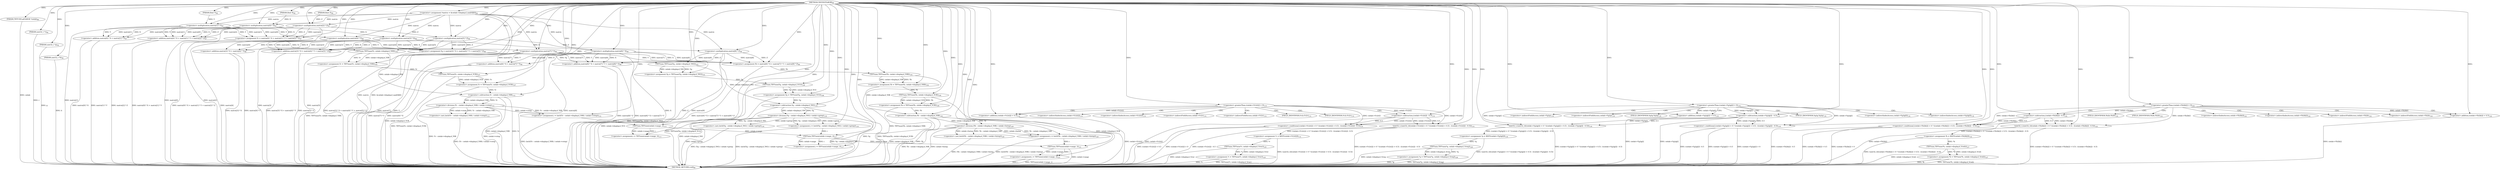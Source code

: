 digraph "TIFFXYZToRGB" {  
"6657" [label = <(METHOD,TIFFXYZToRGB)<SUB>89</SUB>> ]
"6971" [label = <(METHOD_RETURN,void)<SUB>89</SUB>> ]
"6658" [label = <(PARAM,TIFFCIELabToRGB *cielab)<SUB>89</SUB>> ]
"6659" [label = <(PARAM,float X)<SUB>89</SUB>> ]
"6660" [label = <(PARAM,float Y)<SUB>89</SUB>> ]
"6661" [label = <(PARAM,float Z)<SUB>89</SUB>> ]
"6662" [label = <(PARAM,uint32_t *r)<SUB>90</SUB>> ]
"6663" [label = <(PARAM,uint32_t *g)<SUB>90</SUB>> ]
"6664" [label = <(PARAM,uint32_t *b)<SUB>90</SUB>> ]
"6671" [label = <(&lt;operator&gt;.assignment,*matrix = &amp;cielab-&gt;display.d_mat[0][0])<SUB>94</SUB>> ]
"6683" [label = <(&lt;operator&gt;.assignment,Yr = matrix[0] * X + matrix[1] * Y + matrix[2] * Z)<SUB>97</SUB>> ]
"6702" [label = <(&lt;operator&gt;.assignment,Yg = matrix[3] * X + matrix[4] * Y + matrix[5] * Z)<SUB>98</SUB>> ]
"6721" [label = <(&lt;operator&gt;.assignment,Yb = matrix[6] * X + matrix[7] * Y + matrix[8] * Z)<SUB>99</SUB>> ]
"6740" [label = <(&lt;operator&gt;.assignment,Yr = TIFFmax(Yr, cielab-&gt;display.d_Y0R))<SUB>102</SUB>> ]
"6749" [label = <(&lt;operator&gt;.assignment,Yg = TIFFmax(Yg, cielab-&gt;display.d_Y0G))<SUB>103</SUB>> ]
"6758" [label = <(&lt;operator&gt;.assignment,Yb = TIFFmax(Yb, cielab-&gt;display.d_Y0B))<SUB>104</SUB>> ]
"6767" [label = <(&lt;operator&gt;.assignment,Yr = TIFFmin(Yr, cielab-&gt;display.d_YCR))<SUB>107</SUB>> ]
"6776" [label = <(&lt;operator&gt;.assignment,Yg = TIFFmin(Yg, cielab-&gt;display.d_YCG))<SUB>108</SUB>> ]
"6785" [label = <(&lt;operator&gt;.assignment,Yb = TIFFmin(Yb, cielab-&gt;display.d_YCB))<SUB>109</SUB>> ]
"6794" [label = <(&lt;operator&gt;.assignment,i = (int)((Yr - cielab-&gt;display.d_Y0R) / cielab-&gt;rstep))<SUB>112</SUB>> ]
"6809" [label = <(&lt;operator&gt;.assignment,i = TIFFmin(cielab-&gt;range, i))<SUB>113</SUB>> ]
"6816" [label = <(&lt;operator&gt;.assignment,*r = RINT(cielab-&gt;Yr2r[i]))<SUB>114</SUB>> ]
"6842" [label = <(&lt;operator&gt;.assignment,i = (int)((Yg - cielab-&gt;display.d_Y0G) / cielab-&gt;gstep))<SUB>116</SUB>> ]
"6857" [label = <(&lt;operator&gt;.assignment,i = TIFFmin(cielab-&gt;range, i))<SUB>117</SUB>> ]
"6864" [label = <(&lt;operator&gt;.assignment,*g = RINT(cielab-&gt;Yg2g[i]))<SUB>118</SUB>> ]
"6890" [label = <(&lt;operator&gt;.assignment,i = (int)((Yb - cielab-&gt;display.d_Y0B) / cielab-&gt;bstep))<SUB>120</SUB>> ]
"6905" [label = <(&lt;operator&gt;.assignment,i = TIFFmin(cielab-&gt;range, i))<SUB>121</SUB>> ]
"6912" [label = <(&lt;operator&gt;.assignment,*b = RINT(cielab-&gt;Yb2b[i]))<SUB>122</SUB>> ]
"6938" [label = <(&lt;operator&gt;.assignment,*r = TIFFmin(*r, cielab-&gt;display.d_Vrwr))<SUB>125</SUB>> ]
"6949" [label = <(&lt;operator&gt;.assignment,*g = TIFFmin(*g, cielab-&gt;display.d_Vrwg))<SUB>126</SUB>> ]
"6960" [label = <(&lt;operator&gt;.assignment,*b = TIFFmin(*b, cielab-&gt;display.d_Vrwb))<SUB>127</SUB>> ]
"6685" [label = <(&lt;operator&gt;.addition,matrix[0] * X + matrix[1] * Y + matrix[2] * Z)<SUB>97</SUB>> ]
"6704" [label = <(&lt;operator&gt;.addition,matrix[3] * X + matrix[4] * Y + matrix[5] * Z)<SUB>98</SUB>> ]
"6723" [label = <(&lt;operator&gt;.addition,matrix[6] * X + matrix[7] * Y + matrix[8] * Z)<SUB>99</SUB>> ]
"6742" [label = <(TIFFmax,TIFFmax(Yr, cielab-&gt;display.d_Y0R))<SUB>102</SUB>> ]
"6751" [label = <(TIFFmax,TIFFmax(Yg, cielab-&gt;display.d_Y0G))<SUB>103</SUB>> ]
"6760" [label = <(TIFFmax,TIFFmax(Yb, cielab-&gt;display.d_Y0B))<SUB>104</SUB>> ]
"6769" [label = <(TIFFmin,TIFFmin(Yr, cielab-&gt;display.d_YCR))<SUB>107</SUB>> ]
"6778" [label = <(TIFFmin,TIFFmin(Yg, cielab-&gt;display.d_YCG))<SUB>108</SUB>> ]
"6787" [label = <(TIFFmin,TIFFmin(Yb, cielab-&gt;display.d_YCB))<SUB>109</SUB>> ]
"6796" [label = <(&lt;operator&gt;.cast,(int)((Yr - cielab-&gt;display.d_Y0R) / cielab-&gt;rstep))<SUB>112</SUB>> ]
"6811" [label = <(TIFFmin,TIFFmin(cielab-&gt;range, i))<SUB>113</SUB>> ]
"6819" [label = <(uint32_t,(uint32_t)((cielab-&gt;Yr2r[i]) &gt; 0 ? ((cielab-&gt;Yr2r[i]) + 0.5) : ((cielab-&gt;Yr2r[i]) - 0.5)))<SUB>114</SUB>> ]
"6844" [label = <(&lt;operator&gt;.cast,(int)((Yg - cielab-&gt;display.d_Y0G) / cielab-&gt;gstep))<SUB>116</SUB>> ]
"6859" [label = <(TIFFmin,TIFFmin(cielab-&gt;range, i))<SUB>117</SUB>> ]
"6867" [label = <(uint32_t,(uint32_t)((cielab-&gt;Yg2g[i]) &gt; 0 ? ((cielab-&gt;Yg2g[i]) + 0.5) : ((cielab-&gt;Yg2g[i]) - 0.5)))<SUB>118</SUB>> ]
"6892" [label = <(&lt;operator&gt;.cast,(int)((Yb - cielab-&gt;display.d_Y0B) / cielab-&gt;bstep))<SUB>120</SUB>> ]
"6907" [label = <(TIFFmin,TIFFmin(cielab-&gt;range, i))<SUB>121</SUB>> ]
"6915" [label = <(uint32_t,(uint32_t)((cielab-&gt;Yb2b[i]) &gt; 0 ? ((cielab-&gt;Yb2b[i]) + 0.5) : ((cielab-&gt;Yb2b[i]) - 0.5)))<SUB>122</SUB>> ]
"6941" [label = <(TIFFmin,TIFFmin(*r, cielab-&gt;display.d_Vrwr))<SUB>125</SUB>> ]
"6952" [label = <(TIFFmin,TIFFmin(*g, cielab-&gt;display.d_Vrwg))<SUB>126</SUB>> ]
"6963" [label = <(TIFFmin,TIFFmin(*b, cielab-&gt;display.d_Vrwb))<SUB>127</SUB>> ]
"6686" [label = <(&lt;operator&gt;.addition,matrix[0] * X + matrix[1] * Y)<SUB>97</SUB>> ]
"6697" [label = <(&lt;operator&gt;.multiplication,matrix[2] * Z)<SUB>97</SUB>> ]
"6705" [label = <(&lt;operator&gt;.addition,matrix[3] * X + matrix[4] * Y)<SUB>98</SUB>> ]
"6716" [label = <(&lt;operator&gt;.multiplication,matrix[5] * Z)<SUB>98</SUB>> ]
"6724" [label = <(&lt;operator&gt;.addition,matrix[6] * X + matrix[7] * Y)<SUB>99</SUB>> ]
"6735" [label = <(&lt;operator&gt;.multiplication,matrix[8] * Z)<SUB>99</SUB>> ]
"6798" [label = <(&lt;operator&gt;.division,(Yr - cielab-&gt;display.d_Y0R) / cielab-&gt;rstep)<SUB>112</SUB>> ]
"6820" [label = <(&lt;operator&gt;.conditional,(cielab-&gt;Yr2r[i]) &gt; 0 ? ((cielab-&gt;Yr2r[i]) + 0.5) : ((cielab-&gt;Yr2r[i]) - 0.5))<SUB>114</SUB>> ]
"6846" [label = <(&lt;operator&gt;.division,(Yg - cielab-&gt;display.d_Y0G) / cielab-&gt;gstep)<SUB>116</SUB>> ]
"6868" [label = <(&lt;operator&gt;.conditional,(cielab-&gt;Yg2g[i]) &gt; 0 ? ((cielab-&gt;Yg2g[i]) + 0.5) : ((cielab-&gt;Yg2g[i]) - 0.5))<SUB>118</SUB>> ]
"6894" [label = <(&lt;operator&gt;.division,(Yb - cielab-&gt;display.d_Y0B) / cielab-&gt;bstep)<SUB>120</SUB>> ]
"6916" [label = <(&lt;operator&gt;.conditional,(cielab-&gt;Yb2b[i]) &gt; 0 ? ((cielab-&gt;Yb2b[i]) + 0.5) : ((cielab-&gt;Yb2b[i]) - 0.5))<SUB>122</SUB>> ]
"6687" [label = <(&lt;operator&gt;.multiplication,matrix[0] * X)<SUB>97</SUB>> ]
"6692" [label = <(&lt;operator&gt;.multiplication,matrix[1] * Y)<SUB>97</SUB>> ]
"6706" [label = <(&lt;operator&gt;.multiplication,matrix[3] * X)<SUB>98</SUB>> ]
"6711" [label = <(&lt;operator&gt;.multiplication,matrix[4] * Y)<SUB>98</SUB>> ]
"6725" [label = <(&lt;operator&gt;.multiplication,matrix[6] * X)<SUB>99</SUB>> ]
"6730" [label = <(&lt;operator&gt;.multiplication,matrix[7] * Y)<SUB>99</SUB>> ]
"6799" [label = <(&lt;operator&gt;.subtraction,Yr - cielab-&gt;display.d_Y0R)<SUB>112</SUB>> ]
"6821" [label = <(&lt;operator&gt;.greaterThan,(cielab-&gt;Yr2r[i]) &gt; 0)<SUB>114</SUB>> ]
"6828" [label = <(&lt;operator&gt;.addition,(cielab-&gt;Yr2r[i]) + 0.5)<SUB>114</SUB>> ]
"6835" [label = <(&lt;operator&gt;.subtraction,(cielab-&gt;Yr2r[i]) - 0.5)<SUB>114</SUB>> ]
"6847" [label = <(&lt;operator&gt;.subtraction,Yg - cielab-&gt;display.d_Y0G)<SUB>116</SUB>> ]
"6869" [label = <(&lt;operator&gt;.greaterThan,(cielab-&gt;Yg2g[i]) &gt; 0)<SUB>118</SUB>> ]
"6876" [label = <(&lt;operator&gt;.addition,(cielab-&gt;Yg2g[i]) + 0.5)<SUB>118</SUB>> ]
"6883" [label = <(&lt;operator&gt;.subtraction,(cielab-&gt;Yg2g[i]) - 0.5)<SUB>118</SUB>> ]
"6895" [label = <(&lt;operator&gt;.subtraction,Yb - cielab-&gt;display.d_Y0B)<SUB>120</SUB>> ]
"6917" [label = <(&lt;operator&gt;.greaterThan,(cielab-&gt;Yb2b[i]) &gt; 0)<SUB>122</SUB>> ]
"6924" [label = <(&lt;operator&gt;.addition,(cielab-&gt;Yb2b[i]) + 0.5)<SUB>122</SUB>> ]
"6931" [label = <(&lt;operator&gt;.subtraction,(cielab-&gt;Yb2b[i]) - 0.5)<SUB>122</SUB>> ]
"6829" [label = <(&lt;operator&gt;.indirectIndexAccess,cielab-&gt;Yr2r[i])<SUB>114</SUB>> ]
"6836" [label = <(&lt;operator&gt;.indirectIndexAccess,cielab-&gt;Yr2r[i])<SUB>114</SUB>> ]
"6877" [label = <(&lt;operator&gt;.indirectIndexAccess,cielab-&gt;Yg2g[i])<SUB>118</SUB>> ]
"6884" [label = <(&lt;operator&gt;.indirectIndexAccess,cielab-&gt;Yg2g[i])<SUB>118</SUB>> ]
"6925" [label = <(&lt;operator&gt;.indirectIndexAccess,cielab-&gt;Yb2b[i])<SUB>122</SUB>> ]
"6932" [label = <(&lt;operator&gt;.indirectIndexAccess,cielab-&gt;Yb2b[i])<SUB>122</SUB>> ]
"6830" [label = <(&lt;operator&gt;.indirectFieldAccess,cielab-&gt;Yr2r)<SUB>114</SUB>> ]
"6837" [label = <(&lt;operator&gt;.indirectFieldAccess,cielab-&gt;Yr2r)<SUB>114</SUB>> ]
"6878" [label = <(&lt;operator&gt;.indirectFieldAccess,cielab-&gt;Yg2g)<SUB>118</SUB>> ]
"6885" [label = <(&lt;operator&gt;.indirectFieldAccess,cielab-&gt;Yg2g)<SUB>118</SUB>> ]
"6926" [label = <(&lt;operator&gt;.indirectFieldAccess,cielab-&gt;Yb2b)<SUB>122</SUB>> ]
"6933" [label = <(&lt;operator&gt;.indirectFieldAccess,cielab-&gt;Yb2b)<SUB>122</SUB>> ]
"6832" [label = <(FIELD_IDENTIFIER,Yr2r,Yr2r)<SUB>114</SUB>> ]
"6839" [label = <(FIELD_IDENTIFIER,Yr2r,Yr2r)<SUB>114</SUB>> ]
"6880" [label = <(FIELD_IDENTIFIER,Yg2g,Yg2g)<SUB>118</SUB>> ]
"6887" [label = <(FIELD_IDENTIFIER,Yg2g,Yg2g)<SUB>118</SUB>> ]
"6928" [label = <(FIELD_IDENTIFIER,Yb2b,Yb2b)<SUB>122</SUB>> ]
"6935" [label = <(FIELD_IDENTIFIER,Yb2b,Yb2b)<SUB>122</SUB>> ]
  "6658" -> "6971"  [ label = "DDG: cielab"] 
  "6662" -> "6971"  [ label = "DDG: r"] 
  "6663" -> "6971"  [ label = "DDG: g"] 
  "6664" -> "6971"  [ label = "DDG: b"] 
  "6671" -> "6971"  [ label = "DDG: matrix"] 
  "6671" -> "6971"  [ label = "DDG: &amp;cielab-&gt;display.d_mat[0][0]"] 
  "6687" -> "6971"  [ label = "DDG: matrix[0]"] 
  "6686" -> "6971"  [ label = "DDG: matrix[0] * X"] 
  "6692" -> "6971"  [ label = "DDG: matrix[1]"] 
  "6686" -> "6971"  [ label = "DDG: matrix[1] * Y"] 
  "6685" -> "6971"  [ label = "DDG: matrix[0] * X + matrix[1] * Y"] 
  "6697" -> "6971"  [ label = "DDG: matrix[2]"] 
  "6685" -> "6971"  [ label = "DDG: matrix[2] * Z"] 
  "6683" -> "6971"  [ label = "DDG: matrix[0] * X + matrix[1] * Y + matrix[2] * Z"] 
  "6706" -> "6971"  [ label = "DDG: matrix[3]"] 
  "6705" -> "6971"  [ label = "DDG: matrix[3] * X"] 
  "6711" -> "6971"  [ label = "DDG: matrix[4]"] 
  "6705" -> "6971"  [ label = "DDG: matrix[4] * Y"] 
  "6704" -> "6971"  [ label = "DDG: matrix[3] * X + matrix[4] * Y"] 
  "6716" -> "6971"  [ label = "DDG: matrix[5]"] 
  "6704" -> "6971"  [ label = "DDG: matrix[5] * Z"] 
  "6702" -> "6971"  [ label = "DDG: matrix[3] * X + matrix[4] * Y + matrix[5] * Z"] 
  "6725" -> "6971"  [ label = "DDG: matrix[6]"] 
  "6725" -> "6971"  [ label = "DDG: X"] 
  "6724" -> "6971"  [ label = "DDG: matrix[6] * X"] 
  "6730" -> "6971"  [ label = "DDG: matrix[7]"] 
  "6730" -> "6971"  [ label = "DDG: Y"] 
  "6724" -> "6971"  [ label = "DDG: matrix[7] * Y"] 
  "6723" -> "6971"  [ label = "DDG: matrix[6] * X + matrix[7] * Y"] 
  "6735" -> "6971"  [ label = "DDG: matrix[8]"] 
  "6735" -> "6971"  [ label = "DDG: Z"] 
  "6723" -> "6971"  [ label = "DDG: matrix[8] * Z"] 
  "6721" -> "6971"  [ label = "DDG: matrix[6] * X + matrix[7] * Y + matrix[8] * Z"] 
  "6740" -> "6971"  [ label = "DDG: TIFFmax(Yr, cielab-&gt;display.d_Y0R)"] 
  "6749" -> "6971"  [ label = "DDG: TIFFmax(Yg, cielab-&gt;display.d_Y0G)"] 
  "6758" -> "6971"  [ label = "DDG: TIFFmax(Yb, cielab-&gt;display.d_Y0B)"] 
  "6769" -> "6971"  [ label = "DDG: cielab-&gt;display.d_YCR"] 
  "6767" -> "6971"  [ label = "DDG: TIFFmin(Yr, cielab-&gt;display.d_YCR)"] 
  "6778" -> "6971"  [ label = "DDG: cielab-&gt;display.d_YCG"] 
  "6776" -> "6971"  [ label = "DDG: TIFFmin(Yg, cielab-&gt;display.d_YCG)"] 
  "6787" -> "6971"  [ label = "DDG: cielab-&gt;display.d_YCB"] 
  "6785" -> "6971"  [ label = "DDG: TIFFmin(Yb, cielab-&gt;display.d_YCB)"] 
  "6799" -> "6971"  [ label = "DDG: Yr"] 
  "6799" -> "6971"  [ label = "DDG: cielab-&gt;display.d_Y0R"] 
  "6798" -> "6971"  [ label = "DDG: Yr - cielab-&gt;display.d_Y0R"] 
  "6798" -> "6971"  [ label = "DDG: cielab-&gt;rstep"] 
  "6796" -> "6971"  [ label = "DDG: (Yr - cielab-&gt;display.d_Y0R) / cielab-&gt;rstep"] 
  "6794" -> "6971"  [ label = "DDG: (int)((Yr - cielab-&gt;display.d_Y0R) / cielab-&gt;rstep)"] 
  "6820" -> "6971"  [ label = "DDG: (cielab-&gt;Yr2r[i]) &gt; 0"] 
  "6835" -> "6971"  [ label = "DDG: cielab-&gt;Yr2r[i]"] 
  "6820" -> "6971"  [ label = "DDG: (cielab-&gt;Yr2r[i]) - 0.5"] 
  "6828" -> "6971"  [ label = "DDG: cielab-&gt;Yr2r[i]"] 
  "6820" -> "6971"  [ label = "DDG: (cielab-&gt;Yr2r[i]) + 0.5"] 
  "6819" -> "6971"  [ label = "DDG: (cielab-&gt;Yr2r[i]) &gt; 0 ? ((cielab-&gt;Yr2r[i]) + 0.5) : ((cielab-&gt;Yr2r[i]) - 0.5)"] 
  "6816" -> "6971"  [ label = "DDG: (uint32_t)((cielab-&gt;Yr2r[i]) &gt; 0 ? ((cielab-&gt;Yr2r[i]) + 0.5) : ((cielab-&gt;Yr2r[i]) - 0.5))"] 
  "6847" -> "6971"  [ label = "DDG: Yg"] 
  "6847" -> "6971"  [ label = "DDG: cielab-&gt;display.d_Y0G"] 
  "6846" -> "6971"  [ label = "DDG: Yg - cielab-&gt;display.d_Y0G"] 
  "6846" -> "6971"  [ label = "DDG: cielab-&gt;gstep"] 
  "6844" -> "6971"  [ label = "DDG: (Yg - cielab-&gt;display.d_Y0G) / cielab-&gt;gstep"] 
  "6842" -> "6971"  [ label = "DDG: (int)((Yg - cielab-&gt;display.d_Y0G) / cielab-&gt;gstep)"] 
  "6868" -> "6971"  [ label = "DDG: (cielab-&gt;Yg2g[i]) &gt; 0"] 
  "6883" -> "6971"  [ label = "DDG: cielab-&gt;Yg2g[i]"] 
  "6868" -> "6971"  [ label = "DDG: (cielab-&gt;Yg2g[i]) - 0.5"] 
  "6876" -> "6971"  [ label = "DDG: cielab-&gt;Yg2g[i]"] 
  "6868" -> "6971"  [ label = "DDG: (cielab-&gt;Yg2g[i]) + 0.5"] 
  "6867" -> "6971"  [ label = "DDG: (cielab-&gt;Yg2g[i]) &gt; 0 ? ((cielab-&gt;Yg2g[i]) + 0.5) : ((cielab-&gt;Yg2g[i]) - 0.5)"] 
  "6864" -> "6971"  [ label = "DDG: (uint32_t)((cielab-&gt;Yg2g[i]) &gt; 0 ? ((cielab-&gt;Yg2g[i]) + 0.5) : ((cielab-&gt;Yg2g[i]) - 0.5))"] 
  "6895" -> "6971"  [ label = "DDG: Yb"] 
  "6895" -> "6971"  [ label = "DDG: cielab-&gt;display.d_Y0B"] 
  "6894" -> "6971"  [ label = "DDG: Yb - cielab-&gt;display.d_Y0B"] 
  "6894" -> "6971"  [ label = "DDG: cielab-&gt;bstep"] 
  "6892" -> "6971"  [ label = "DDG: (Yb - cielab-&gt;display.d_Y0B) / cielab-&gt;bstep"] 
  "6890" -> "6971"  [ label = "DDG: (int)((Yb - cielab-&gt;display.d_Y0B) / cielab-&gt;bstep)"] 
  "6905" -> "6971"  [ label = "DDG: i"] 
  "6907" -> "6971"  [ label = "DDG: cielab-&gt;range"] 
  "6905" -> "6971"  [ label = "DDG: TIFFmin(cielab-&gt;range, i)"] 
  "6916" -> "6971"  [ label = "DDG: (cielab-&gt;Yb2b[i]) &gt; 0"] 
  "6931" -> "6971"  [ label = "DDG: cielab-&gt;Yb2b[i]"] 
  "6916" -> "6971"  [ label = "DDG: (cielab-&gt;Yb2b[i]) - 0.5"] 
  "6924" -> "6971"  [ label = "DDG: cielab-&gt;Yb2b[i]"] 
  "6916" -> "6971"  [ label = "DDG: (cielab-&gt;Yb2b[i]) + 0.5"] 
  "6915" -> "6971"  [ label = "DDG: (cielab-&gt;Yb2b[i]) &gt; 0 ? ((cielab-&gt;Yb2b[i]) + 0.5) : ((cielab-&gt;Yb2b[i]) - 0.5)"] 
  "6912" -> "6971"  [ label = "DDG: (uint32_t)((cielab-&gt;Yb2b[i]) &gt; 0 ? ((cielab-&gt;Yb2b[i]) + 0.5) : ((cielab-&gt;Yb2b[i]) - 0.5))"] 
  "6938" -> "6971"  [ label = "DDG: *r"] 
  "6941" -> "6971"  [ label = "DDG: cielab-&gt;display.d_Vrwr"] 
  "6938" -> "6971"  [ label = "DDG: TIFFmin(*r, cielab-&gt;display.d_Vrwr)"] 
  "6949" -> "6971"  [ label = "DDG: *g"] 
  "6952" -> "6971"  [ label = "DDG: cielab-&gt;display.d_Vrwg"] 
  "6949" -> "6971"  [ label = "DDG: TIFFmin(*g, cielab-&gt;display.d_Vrwg)"] 
  "6960" -> "6971"  [ label = "DDG: *b"] 
  "6963" -> "6971"  [ label = "DDG: cielab-&gt;display.d_Vrwb"] 
  "6960" -> "6971"  [ label = "DDG: TIFFmin(*b, cielab-&gt;display.d_Vrwb)"] 
  "6657" -> "6658"  [ label = "DDG: "] 
  "6657" -> "6659"  [ label = "DDG: "] 
  "6657" -> "6660"  [ label = "DDG: "] 
  "6657" -> "6661"  [ label = "DDG: "] 
  "6657" -> "6662"  [ label = "DDG: "] 
  "6657" -> "6663"  [ label = "DDG: "] 
  "6657" -> "6664"  [ label = "DDG: "] 
  "6687" -> "6683"  [ label = "DDG: matrix[0]"] 
  "6687" -> "6683"  [ label = "DDG: X"] 
  "6692" -> "6683"  [ label = "DDG: matrix[1]"] 
  "6692" -> "6683"  [ label = "DDG: Y"] 
  "6697" -> "6683"  [ label = "DDG: matrix[2]"] 
  "6697" -> "6683"  [ label = "DDG: Z"] 
  "6706" -> "6702"  [ label = "DDG: matrix[3]"] 
  "6706" -> "6702"  [ label = "DDG: X"] 
  "6711" -> "6702"  [ label = "DDG: matrix[4]"] 
  "6711" -> "6702"  [ label = "DDG: Y"] 
  "6716" -> "6702"  [ label = "DDG: matrix[5]"] 
  "6716" -> "6702"  [ label = "DDG: Z"] 
  "6725" -> "6721"  [ label = "DDG: matrix[6]"] 
  "6725" -> "6721"  [ label = "DDG: X"] 
  "6730" -> "6721"  [ label = "DDG: matrix[7]"] 
  "6730" -> "6721"  [ label = "DDG: Y"] 
  "6735" -> "6721"  [ label = "DDG: matrix[8]"] 
  "6735" -> "6721"  [ label = "DDG: Z"] 
  "6742" -> "6740"  [ label = "DDG: Yr"] 
  "6742" -> "6740"  [ label = "DDG: cielab-&gt;display.d_Y0R"] 
  "6751" -> "6749"  [ label = "DDG: Yg"] 
  "6751" -> "6749"  [ label = "DDG: cielab-&gt;display.d_Y0G"] 
  "6760" -> "6758"  [ label = "DDG: Yb"] 
  "6760" -> "6758"  [ label = "DDG: cielab-&gt;display.d_Y0B"] 
  "6769" -> "6767"  [ label = "DDG: Yr"] 
  "6769" -> "6767"  [ label = "DDG: cielab-&gt;display.d_YCR"] 
  "6778" -> "6776"  [ label = "DDG: Yg"] 
  "6778" -> "6776"  [ label = "DDG: cielab-&gt;display.d_YCG"] 
  "6787" -> "6785"  [ label = "DDG: Yb"] 
  "6787" -> "6785"  [ label = "DDG: cielab-&gt;display.d_YCB"] 
  "6798" -> "6794"  [ label = "DDG: Yr - cielab-&gt;display.d_Y0R"] 
  "6798" -> "6794"  [ label = "DDG: cielab-&gt;rstep"] 
  "6811" -> "6809"  [ label = "DDG: cielab-&gt;range"] 
  "6811" -> "6809"  [ label = "DDG: i"] 
  "6819" -> "6816"  [ label = "DDG: (cielab-&gt;Yr2r[i]) &gt; 0 ? ((cielab-&gt;Yr2r[i]) + 0.5) : ((cielab-&gt;Yr2r[i]) - 0.5)"] 
  "6846" -> "6842"  [ label = "DDG: Yg - cielab-&gt;display.d_Y0G"] 
  "6846" -> "6842"  [ label = "DDG: cielab-&gt;gstep"] 
  "6859" -> "6857"  [ label = "DDG: cielab-&gt;range"] 
  "6859" -> "6857"  [ label = "DDG: i"] 
  "6867" -> "6864"  [ label = "DDG: (cielab-&gt;Yg2g[i]) &gt; 0 ? ((cielab-&gt;Yg2g[i]) + 0.5) : ((cielab-&gt;Yg2g[i]) - 0.5)"] 
  "6894" -> "6890"  [ label = "DDG: Yb - cielab-&gt;display.d_Y0B"] 
  "6894" -> "6890"  [ label = "DDG: cielab-&gt;bstep"] 
  "6907" -> "6905"  [ label = "DDG: cielab-&gt;range"] 
  "6907" -> "6905"  [ label = "DDG: i"] 
  "6915" -> "6912"  [ label = "DDG: (cielab-&gt;Yb2b[i]) &gt; 0 ? ((cielab-&gt;Yb2b[i]) + 0.5) : ((cielab-&gt;Yb2b[i]) - 0.5)"] 
  "6941" -> "6938"  [ label = "DDG: *r"] 
  "6941" -> "6938"  [ label = "DDG: cielab-&gt;display.d_Vrwr"] 
  "6952" -> "6949"  [ label = "DDG: *g"] 
  "6952" -> "6949"  [ label = "DDG: cielab-&gt;display.d_Vrwg"] 
  "6963" -> "6960"  [ label = "DDG: *b"] 
  "6963" -> "6960"  [ label = "DDG: cielab-&gt;display.d_Vrwb"] 
  "6657" -> "6671"  [ label = "DDG: "] 
  "6657" -> "6683"  [ label = "DDG: "] 
  "6657" -> "6702"  [ label = "DDG: "] 
  "6657" -> "6721"  [ label = "DDG: "] 
  "6657" -> "6740"  [ label = "DDG: "] 
  "6657" -> "6749"  [ label = "DDG: "] 
  "6657" -> "6758"  [ label = "DDG: "] 
  "6657" -> "6767"  [ label = "DDG: "] 
  "6657" -> "6776"  [ label = "DDG: "] 
  "6657" -> "6785"  [ label = "DDG: "] 
  "6657" -> "6794"  [ label = "DDG: "] 
  "6657" -> "6809"  [ label = "DDG: "] 
  "6657" -> "6842"  [ label = "DDG: "] 
  "6657" -> "6857"  [ label = "DDG: "] 
  "6657" -> "6890"  [ label = "DDG: "] 
  "6657" -> "6905"  [ label = "DDG: "] 
  "6687" -> "6685"  [ label = "DDG: matrix[0]"] 
  "6687" -> "6685"  [ label = "DDG: X"] 
  "6692" -> "6685"  [ label = "DDG: matrix[1]"] 
  "6692" -> "6685"  [ label = "DDG: Y"] 
  "6697" -> "6685"  [ label = "DDG: matrix[2]"] 
  "6697" -> "6685"  [ label = "DDG: Z"] 
  "6706" -> "6704"  [ label = "DDG: matrix[3]"] 
  "6706" -> "6704"  [ label = "DDG: X"] 
  "6711" -> "6704"  [ label = "DDG: matrix[4]"] 
  "6711" -> "6704"  [ label = "DDG: Y"] 
  "6716" -> "6704"  [ label = "DDG: matrix[5]"] 
  "6716" -> "6704"  [ label = "DDG: Z"] 
  "6725" -> "6723"  [ label = "DDG: matrix[6]"] 
  "6725" -> "6723"  [ label = "DDG: X"] 
  "6730" -> "6723"  [ label = "DDG: matrix[7]"] 
  "6730" -> "6723"  [ label = "DDG: Y"] 
  "6735" -> "6723"  [ label = "DDG: matrix[8]"] 
  "6735" -> "6723"  [ label = "DDG: Z"] 
  "6683" -> "6742"  [ label = "DDG: Yr"] 
  "6657" -> "6742"  [ label = "DDG: "] 
  "6702" -> "6751"  [ label = "DDG: Yg"] 
  "6657" -> "6751"  [ label = "DDG: "] 
  "6721" -> "6760"  [ label = "DDG: Yb"] 
  "6657" -> "6760"  [ label = "DDG: "] 
  "6740" -> "6769"  [ label = "DDG: Yr"] 
  "6657" -> "6769"  [ label = "DDG: "] 
  "6749" -> "6778"  [ label = "DDG: Yg"] 
  "6657" -> "6778"  [ label = "DDG: "] 
  "6758" -> "6787"  [ label = "DDG: Yb"] 
  "6657" -> "6787"  [ label = "DDG: "] 
  "6798" -> "6796"  [ label = "DDG: Yr - cielab-&gt;display.d_Y0R"] 
  "6798" -> "6796"  [ label = "DDG: cielab-&gt;rstep"] 
  "6794" -> "6811"  [ label = "DDG: i"] 
  "6657" -> "6811"  [ label = "DDG: "] 
  "6821" -> "6819"  [ label = "DDG: cielab-&gt;Yr2r[i]"] 
  "6657" -> "6819"  [ label = "DDG: "] 
  "6835" -> "6819"  [ label = "DDG: cielab-&gt;Yr2r[i]"] 
  "6835" -> "6819"  [ label = "DDG: 0.5"] 
  "6846" -> "6844"  [ label = "DDG: Yg - cielab-&gt;display.d_Y0G"] 
  "6846" -> "6844"  [ label = "DDG: cielab-&gt;gstep"] 
  "6811" -> "6859"  [ label = "DDG: cielab-&gt;range"] 
  "6842" -> "6859"  [ label = "DDG: i"] 
  "6657" -> "6859"  [ label = "DDG: "] 
  "6869" -> "6867"  [ label = "DDG: cielab-&gt;Yg2g[i]"] 
  "6657" -> "6867"  [ label = "DDG: "] 
  "6883" -> "6867"  [ label = "DDG: cielab-&gt;Yg2g[i]"] 
  "6883" -> "6867"  [ label = "DDG: 0.5"] 
  "6894" -> "6892"  [ label = "DDG: Yb - cielab-&gt;display.d_Y0B"] 
  "6894" -> "6892"  [ label = "DDG: cielab-&gt;bstep"] 
  "6859" -> "6907"  [ label = "DDG: cielab-&gt;range"] 
  "6890" -> "6907"  [ label = "DDG: i"] 
  "6657" -> "6907"  [ label = "DDG: "] 
  "6917" -> "6915"  [ label = "DDG: cielab-&gt;Yb2b[i]"] 
  "6657" -> "6915"  [ label = "DDG: "] 
  "6931" -> "6915"  [ label = "DDG: cielab-&gt;Yb2b[i]"] 
  "6931" -> "6915"  [ label = "DDG: 0.5"] 
  "6816" -> "6941"  [ label = "DDG: *r"] 
  "6864" -> "6952"  [ label = "DDG: *g"] 
  "6912" -> "6963"  [ label = "DDG: *b"] 
  "6687" -> "6686"  [ label = "DDG: matrix[0]"] 
  "6687" -> "6686"  [ label = "DDG: X"] 
  "6692" -> "6686"  [ label = "DDG: matrix[1]"] 
  "6692" -> "6686"  [ label = "DDG: Y"] 
  "6671" -> "6697"  [ label = "DDG: matrix"] 
  "6661" -> "6697"  [ label = "DDG: Z"] 
  "6657" -> "6697"  [ label = "DDG: "] 
  "6706" -> "6705"  [ label = "DDG: matrix[3]"] 
  "6706" -> "6705"  [ label = "DDG: X"] 
  "6711" -> "6705"  [ label = "DDG: matrix[4]"] 
  "6711" -> "6705"  [ label = "DDG: Y"] 
  "6671" -> "6716"  [ label = "DDG: matrix"] 
  "6697" -> "6716"  [ label = "DDG: Z"] 
  "6657" -> "6716"  [ label = "DDG: "] 
  "6725" -> "6724"  [ label = "DDG: matrix[6]"] 
  "6725" -> "6724"  [ label = "DDG: X"] 
  "6730" -> "6724"  [ label = "DDG: matrix[7]"] 
  "6730" -> "6724"  [ label = "DDG: Y"] 
  "6671" -> "6735"  [ label = "DDG: matrix"] 
  "6716" -> "6735"  [ label = "DDG: Z"] 
  "6657" -> "6735"  [ label = "DDG: "] 
  "6799" -> "6798"  [ label = "DDG: Yr"] 
  "6799" -> "6798"  [ label = "DDG: cielab-&gt;display.d_Y0R"] 
  "6821" -> "6820"  [ label = "DDG: cielab-&gt;Yr2r[i]"] 
  "6657" -> "6820"  [ label = "DDG: "] 
  "6835" -> "6820"  [ label = "DDG: cielab-&gt;Yr2r[i]"] 
  "6835" -> "6820"  [ label = "DDG: 0.5"] 
  "6847" -> "6846"  [ label = "DDG: Yg"] 
  "6847" -> "6846"  [ label = "DDG: cielab-&gt;display.d_Y0G"] 
  "6869" -> "6868"  [ label = "DDG: cielab-&gt;Yg2g[i]"] 
  "6657" -> "6868"  [ label = "DDG: "] 
  "6883" -> "6868"  [ label = "DDG: cielab-&gt;Yg2g[i]"] 
  "6883" -> "6868"  [ label = "DDG: 0.5"] 
  "6895" -> "6894"  [ label = "DDG: Yb"] 
  "6895" -> "6894"  [ label = "DDG: cielab-&gt;display.d_Y0B"] 
  "6917" -> "6916"  [ label = "DDG: cielab-&gt;Yb2b[i]"] 
  "6657" -> "6916"  [ label = "DDG: "] 
  "6931" -> "6916"  [ label = "DDG: cielab-&gt;Yb2b[i]"] 
  "6931" -> "6916"  [ label = "DDG: 0.5"] 
  "6671" -> "6687"  [ label = "DDG: matrix"] 
  "6659" -> "6687"  [ label = "DDG: X"] 
  "6657" -> "6687"  [ label = "DDG: "] 
  "6671" -> "6692"  [ label = "DDG: matrix"] 
  "6660" -> "6692"  [ label = "DDG: Y"] 
  "6657" -> "6692"  [ label = "DDG: "] 
  "6671" -> "6706"  [ label = "DDG: matrix"] 
  "6687" -> "6706"  [ label = "DDG: X"] 
  "6657" -> "6706"  [ label = "DDG: "] 
  "6671" -> "6711"  [ label = "DDG: matrix"] 
  "6692" -> "6711"  [ label = "DDG: Y"] 
  "6657" -> "6711"  [ label = "DDG: "] 
  "6671" -> "6725"  [ label = "DDG: matrix"] 
  "6706" -> "6725"  [ label = "DDG: X"] 
  "6657" -> "6725"  [ label = "DDG: "] 
  "6671" -> "6730"  [ label = "DDG: matrix"] 
  "6711" -> "6730"  [ label = "DDG: Y"] 
  "6657" -> "6730"  [ label = "DDG: "] 
  "6767" -> "6799"  [ label = "DDG: Yr"] 
  "6657" -> "6799"  [ label = "DDG: "] 
  "6742" -> "6799"  [ label = "DDG: cielab-&gt;display.d_Y0R"] 
  "6657" -> "6821"  [ label = "DDG: "] 
  "6821" -> "6828"  [ label = "DDG: cielab-&gt;Yr2r[i]"] 
  "6657" -> "6828"  [ label = "DDG: "] 
  "6821" -> "6835"  [ label = "DDG: cielab-&gt;Yr2r[i]"] 
  "6657" -> "6835"  [ label = "DDG: "] 
  "6776" -> "6847"  [ label = "DDG: Yg"] 
  "6657" -> "6847"  [ label = "DDG: "] 
  "6751" -> "6847"  [ label = "DDG: cielab-&gt;display.d_Y0G"] 
  "6657" -> "6869"  [ label = "DDG: "] 
  "6869" -> "6876"  [ label = "DDG: cielab-&gt;Yg2g[i]"] 
  "6657" -> "6876"  [ label = "DDG: "] 
  "6869" -> "6883"  [ label = "DDG: cielab-&gt;Yg2g[i]"] 
  "6657" -> "6883"  [ label = "DDG: "] 
  "6785" -> "6895"  [ label = "DDG: Yb"] 
  "6657" -> "6895"  [ label = "DDG: "] 
  "6760" -> "6895"  [ label = "DDG: cielab-&gt;display.d_Y0B"] 
  "6657" -> "6917"  [ label = "DDG: "] 
  "6917" -> "6924"  [ label = "DDG: cielab-&gt;Yb2b[i]"] 
  "6657" -> "6924"  [ label = "DDG: "] 
  "6917" -> "6931"  [ label = "DDG: cielab-&gt;Yb2b[i]"] 
  "6657" -> "6931"  [ label = "DDG: "] 
  "6821" -> "6836"  [ label = "CDG: "] 
  "6821" -> "6829"  [ label = "CDG: "] 
  "6821" -> "6839"  [ label = "CDG: "] 
  "6821" -> "6835"  [ label = "CDG: "] 
  "6821" -> "6830"  [ label = "CDG: "] 
  "6821" -> "6832"  [ label = "CDG: "] 
  "6821" -> "6837"  [ label = "CDG: "] 
  "6821" -> "6828"  [ label = "CDG: "] 
  "6869" -> "6887"  [ label = "CDG: "] 
  "6869" -> "6876"  [ label = "CDG: "] 
  "6869" -> "6885"  [ label = "CDG: "] 
  "6869" -> "6877"  [ label = "CDG: "] 
  "6869" -> "6878"  [ label = "CDG: "] 
  "6869" -> "6884"  [ label = "CDG: "] 
  "6869" -> "6880"  [ label = "CDG: "] 
  "6869" -> "6883"  [ label = "CDG: "] 
  "6917" -> "6933"  [ label = "CDG: "] 
  "6917" -> "6932"  [ label = "CDG: "] 
  "6917" -> "6935"  [ label = "CDG: "] 
  "6917" -> "6928"  [ label = "CDG: "] 
  "6917" -> "6924"  [ label = "CDG: "] 
  "6917" -> "6925"  [ label = "CDG: "] 
  "6917" -> "6931"  [ label = "CDG: "] 
  "6917" -> "6926"  [ label = "CDG: "] 
}
